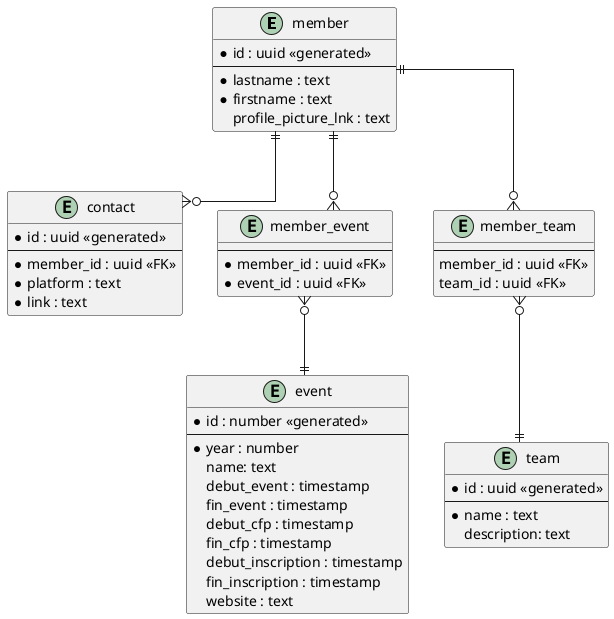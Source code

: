 @startuml

skinparam linetype ortho

entity member {
*id : uuid <<generated>>
--
*lastname : text
*firstname : text
profile_picture_lnk : text
}

entity event {
*id : number <<generated>>
--
*year : number
name: text
debut_event : timestamp
fin_event : timestamp
debut_cfp : timestamp
fin_cfp : timestamp
debut_inscription : timestamp
fin_inscription : timestamp
website : text
}

entity contact {
*id : uuid <<generated>>
--
*member_id : uuid <<FK>>
*platform : text
*link : text
}

entity team {
*id : uuid <<generated>>
--
*name : text
description: text
}

entity member_event {
--
*member_id : uuid <<FK>>
*event_id : uuid <<FK>>
}

entity member_team {
--
member_id : uuid <<FK>>
team_id : uuid <<FK>>
}

member ||--o{ member_event
member_event }o--|| event
member ||--o{ member_team
member_team }o--|| team
member ||--o{ contact
@enduml
